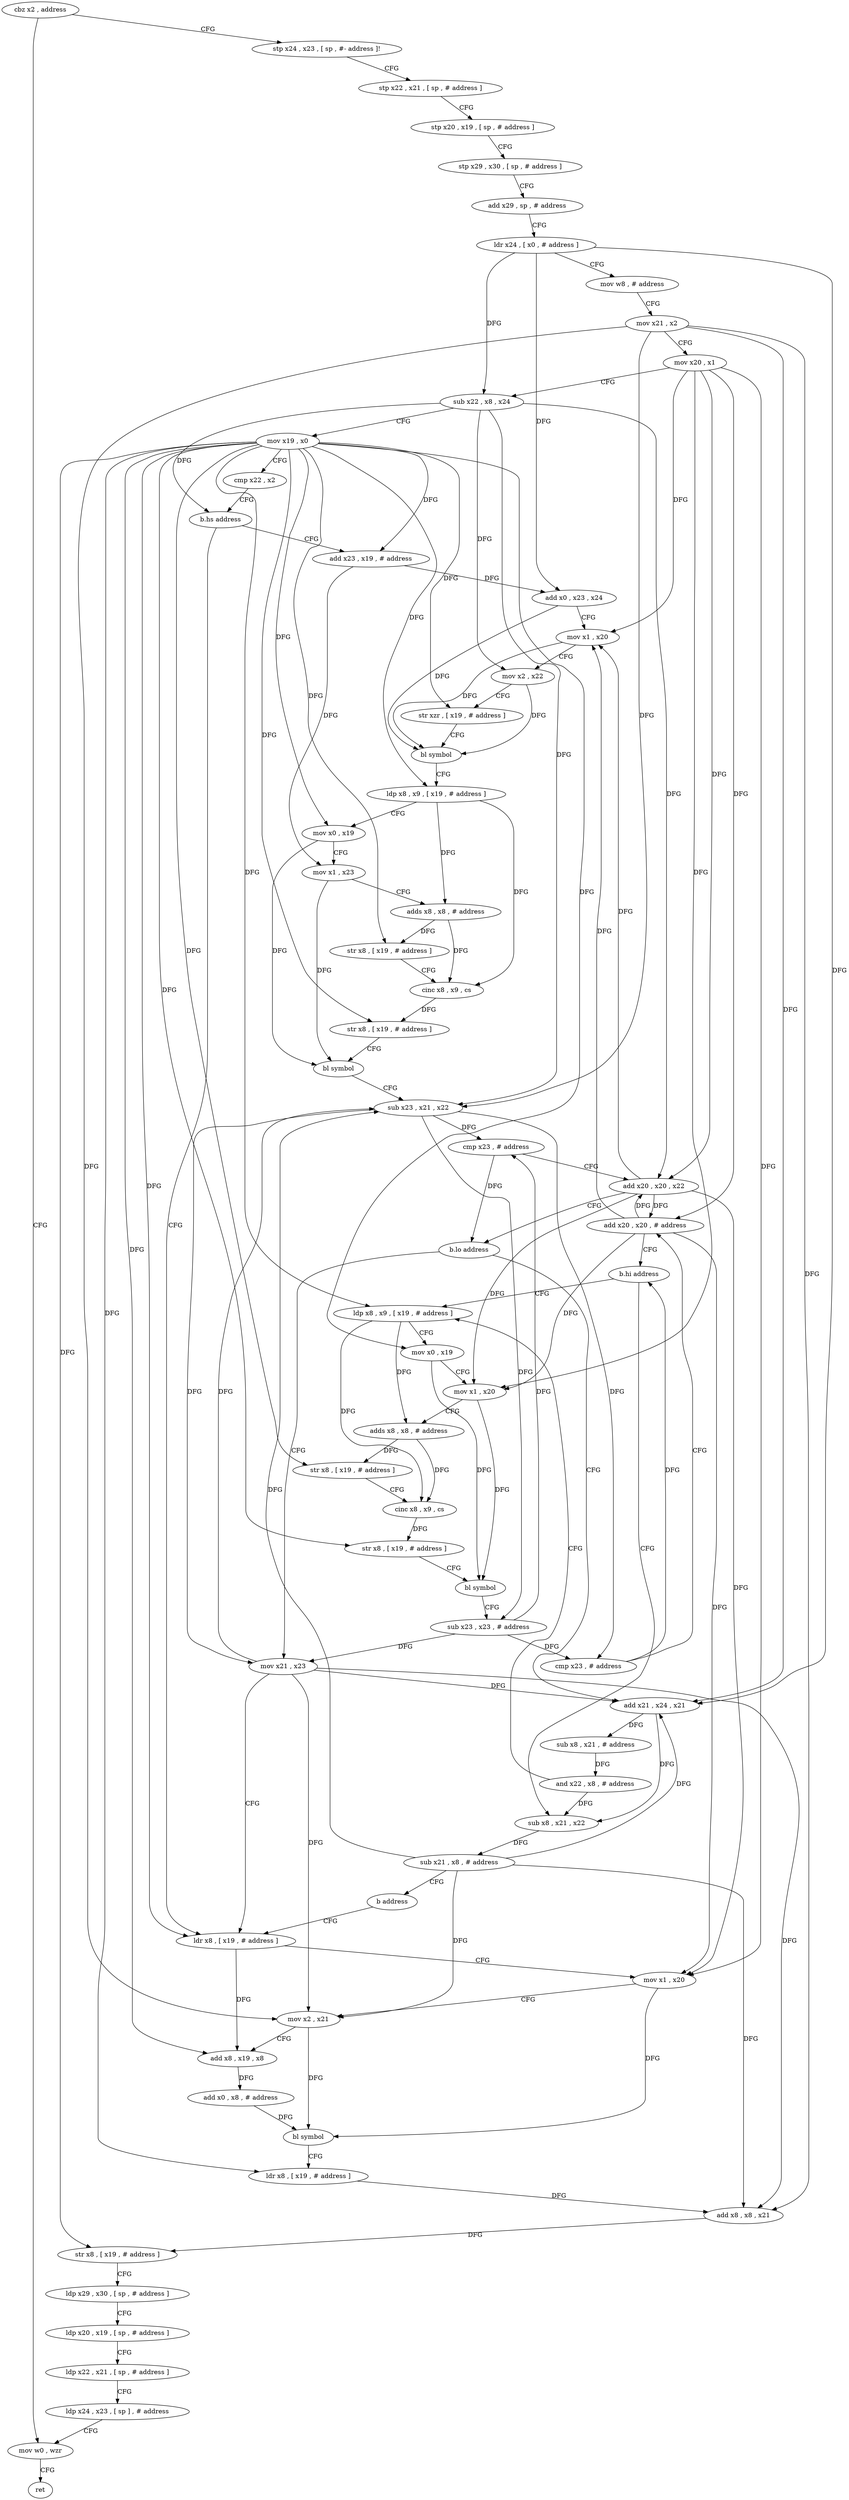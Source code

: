 digraph "func" {
"4208628" [label = "cbz x2 , address" ]
"4208884" [label = "mov w0 , wzr" ]
"4208632" [label = "stp x24 , x23 , [ sp , #- address ]!" ]
"4208888" [label = "ret" ]
"4208636" [label = "stp x22 , x21 , [ sp , # address ]" ]
"4208640" [label = "stp x20 , x19 , [ sp , # address ]" ]
"4208644" [label = "stp x29 , x30 , [ sp , # address ]" ]
"4208648" [label = "add x29 , sp , # address" ]
"4208652" [label = "ldr x24 , [ x0 , # address ]" ]
"4208656" [label = "mov w8 , # address" ]
"4208660" [label = "mov x21 , x2" ]
"4208664" [label = "mov x20 , x1" ]
"4208668" [label = "sub x22 , x8 , x24" ]
"4208672" [label = "mov x19 , x0" ]
"4208676" [label = "cmp x22 , x2" ]
"4208680" [label = "b.hs address" ]
"4208832" [label = "ldr x8 , [ x19 , # address ]" ]
"4208684" [label = "add x23 , x19 , # address" ]
"4208836" [label = "mov x1 , x20" ]
"4208840" [label = "mov x2 , x21" ]
"4208844" [label = "add x8 , x19 , x8" ]
"4208848" [label = "add x0 , x8 , # address" ]
"4208852" [label = "bl symbol" ]
"4208856" [label = "ldr x8 , [ x19 , # address ]" ]
"4208860" [label = "add x8 , x8 , x21" ]
"4208864" [label = "str x8 , [ x19 , # address ]" ]
"4208868" [label = "ldp x29 , x30 , [ sp , # address ]" ]
"4208872" [label = "ldp x20 , x19 , [ sp , # address ]" ]
"4208876" [label = "ldp x22 , x21 , [ sp , # address ]" ]
"4208880" [label = "ldp x24 , x23 , [ sp ] , # address" ]
"4208688" [label = "add x0 , x23 , x24" ]
"4208692" [label = "mov x1 , x20" ]
"4208696" [label = "mov x2 , x22" ]
"4208700" [label = "str xzr , [ x19 , # address ]" ]
"4208704" [label = "bl symbol" ]
"4208708" [label = "ldp x8 , x9 , [ x19 , # address ]" ]
"4208712" [label = "mov x0 , x19" ]
"4208716" [label = "mov x1 , x23" ]
"4208720" [label = "adds x8 , x8 , # address" ]
"4208724" [label = "str x8 , [ x19 , # address ]" ]
"4208728" [label = "cinc x8 , x9 , cs" ]
"4208732" [label = "str x8 , [ x19 , # address ]" ]
"4208736" [label = "bl symbol" ]
"4208740" [label = "sub x23 , x21 , x22" ]
"4208744" [label = "cmp x23 , # address" ]
"4208748" [label = "add x20 , x20 , x22" ]
"4208752" [label = "b.lo address" ]
"4208828" [label = "mov x21 , x23" ]
"4208756" [label = "add x21 , x24 , x21" ]
"4208760" [label = "sub x8 , x21 , # address" ]
"4208764" [label = "and x22 , x8 , # address" ]
"4208768" [label = "ldp x8 , x9 , [ x19 , # address ]" ]
"4208772" [label = "mov x0 , x19" ]
"4208776" [label = "mov x1 , x20" ]
"4208780" [label = "adds x8 , x8 , # address" ]
"4208784" [label = "str x8 , [ x19 , # address ]" ]
"4208788" [label = "cinc x8 , x9 , cs" ]
"4208792" [label = "str x8 , [ x19 , # address ]" ]
"4208796" [label = "bl symbol" ]
"4208800" [label = "sub x23 , x23 , # address" ]
"4208804" [label = "cmp x23 , # address" ]
"4208808" [label = "add x20 , x20 , # address" ]
"4208812" [label = "b.hi address" ]
"4208816" [label = "sub x8 , x21 , x22" ]
"4208820" [label = "sub x21 , x8 , # address" ]
"4208824" [label = "b address" ]
"4208628" -> "4208884" [ label = "CFG" ]
"4208628" -> "4208632" [ label = "CFG" ]
"4208884" -> "4208888" [ label = "CFG" ]
"4208632" -> "4208636" [ label = "CFG" ]
"4208636" -> "4208640" [ label = "CFG" ]
"4208640" -> "4208644" [ label = "CFG" ]
"4208644" -> "4208648" [ label = "CFG" ]
"4208648" -> "4208652" [ label = "CFG" ]
"4208652" -> "4208656" [ label = "CFG" ]
"4208652" -> "4208668" [ label = "DFG" ]
"4208652" -> "4208688" [ label = "DFG" ]
"4208652" -> "4208756" [ label = "DFG" ]
"4208656" -> "4208660" [ label = "CFG" ]
"4208660" -> "4208664" [ label = "CFG" ]
"4208660" -> "4208840" [ label = "DFG" ]
"4208660" -> "4208860" [ label = "DFG" ]
"4208660" -> "4208740" [ label = "DFG" ]
"4208660" -> "4208756" [ label = "DFG" ]
"4208664" -> "4208668" [ label = "CFG" ]
"4208664" -> "4208836" [ label = "DFG" ]
"4208664" -> "4208692" [ label = "DFG" ]
"4208664" -> "4208748" [ label = "DFG" ]
"4208664" -> "4208776" [ label = "DFG" ]
"4208664" -> "4208808" [ label = "DFG" ]
"4208668" -> "4208672" [ label = "CFG" ]
"4208668" -> "4208680" [ label = "DFG" ]
"4208668" -> "4208696" [ label = "DFG" ]
"4208668" -> "4208740" [ label = "DFG" ]
"4208668" -> "4208748" [ label = "DFG" ]
"4208672" -> "4208676" [ label = "CFG" ]
"4208672" -> "4208832" [ label = "DFG" ]
"4208672" -> "4208844" [ label = "DFG" ]
"4208672" -> "4208856" [ label = "DFG" ]
"4208672" -> "4208864" [ label = "DFG" ]
"4208672" -> "4208684" [ label = "DFG" ]
"4208672" -> "4208700" [ label = "DFG" ]
"4208672" -> "4208708" [ label = "DFG" ]
"4208672" -> "4208712" [ label = "DFG" ]
"4208672" -> "4208724" [ label = "DFG" ]
"4208672" -> "4208732" [ label = "DFG" ]
"4208672" -> "4208768" [ label = "DFG" ]
"4208672" -> "4208772" [ label = "DFG" ]
"4208672" -> "4208784" [ label = "DFG" ]
"4208672" -> "4208792" [ label = "DFG" ]
"4208676" -> "4208680" [ label = "CFG" ]
"4208680" -> "4208832" [ label = "CFG" ]
"4208680" -> "4208684" [ label = "CFG" ]
"4208832" -> "4208836" [ label = "CFG" ]
"4208832" -> "4208844" [ label = "DFG" ]
"4208684" -> "4208688" [ label = "DFG" ]
"4208684" -> "4208716" [ label = "DFG" ]
"4208836" -> "4208840" [ label = "CFG" ]
"4208836" -> "4208852" [ label = "DFG" ]
"4208840" -> "4208844" [ label = "CFG" ]
"4208840" -> "4208852" [ label = "DFG" ]
"4208844" -> "4208848" [ label = "DFG" ]
"4208848" -> "4208852" [ label = "DFG" ]
"4208852" -> "4208856" [ label = "CFG" ]
"4208856" -> "4208860" [ label = "DFG" ]
"4208860" -> "4208864" [ label = "DFG" ]
"4208864" -> "4208868" [ label = "CFG" ]
"4208868" -> "4208872" [ label = "CFG" ]
"4208872" -> "4208876" [ label = "CFG" ]
"4208876" -> "4208880" [ label = "CFG" ]
"4208880" -> "4208884" [ label = "CFG" ]
"4208688" -> "4208692" [ label = "CFG" ]
"4208688" -> "4208704" [ label = "DFG" ]
"4208692" -> "4208696" [ label = "CFG" ]
"4208692" -> "4208704" [ label = "DFG" ]
"4208696" -> "4208700" [ label = "CFG" ]
"4208696" -> "4208704" [ label = "DFG" ]
"4208700" -> "4208704" [ label = "CFG" ]
"4208704" -> "4208708" [ label = "CFG" ]
"4208708" -> "4208712" [ label = "CFG" ]
"4208708" -> "4208720" [ label = "DFG" ]
"4208708" -> "4208728" [ label = "DFG" ]
"4208712" -> "4208716" [ label = "CFG" ]
"4208712" -> "4208736" [ label = "DFG" ]
"4208716" -> "4208720" [ label = "CFG" ]
"4208716" -> "4208736" [ label = "DFG" ]
"4208720" -> "4208724" [ label = "DFG" ]
"4208720" -> "4208728" [ label = "DFG" ]
"4208724" -> "4208728" [ label = "CFG" ]
"4208728" -> "4208732" [ label = "DFG" ]
"4208732" -> "4208736" [ label = "CFG" ]
"4208736" -> "4208740" [ label = "CFG" ]
"4208740" -> "4208744" [ label = "DFG" ]
"4208740" -> "4208828" [ label = "DFG" ]
"4208740" -> "4208800" [ label = "DFG" ]
"4208740" -> "4208804" [ label = "DFG" ]
"4208744" -> "4208748" [ label = "CFG" ]
"4208744" -> "4208752" [ label = "DFG" ]
"4208748" -> "4208752" [ label = "CFG" ]
"4208748" -> "4208836" [ label = "DFG" ]
"4208748" -> "4208692" [ label = "DFG" ]
"4208748" -> "4208776" [ label = "DFG" ]
"4208748" -> "4208808" [ label = "DFG" ]
"4208752" -> "4208828" [ label = "CFG" ]
"4208752" -> "4208756" [ label = "CFG" ]
"4208828" -> "4208832" [ label = "CFG" ]
"4208828" -> "4208840" [ label = "DFG" ]
"4208828" -> "4208860" [ label = "DFG" ]
"4208828" -> "4208740" [ label = "DFG" ]
"4208828" -> "4208756" [ label = "DFG" ]
"4208756" -> "4208760" [ label = "DFG" ]
"4208756" -> "4208816" [ label = "DFG" ]
"4208760" -> "4208764" [ label = "DFG" ]
"4208764" -> "4208768" [ label = "CFG" ]
"4208764" -> "4208816" [ label = "DFG" ]
"4208768" -> "4208772" [ label = "CFG" ]
"4208768" -> "4208780" [ label = "DFG" ]
"4208768" -> "4208788" [ label = "DFG" ]
"4208772" -> "4208776" [ label = "CFG" ]
"4208772" -> "4208796" [ label = "DFG" ]
"4208776" -> "4208780" [ label = "CFG" ]
"4208776" -> "4208796" [ label = "DFG" ]
"4208780" -> "4208784" [ label = "DFG" ]
"4208780" -> "4208788" [ label = "DFG" ]
"4208784" -> "4208788" [ label = "CFG" ]
"4208788" -> "4208792" [ label = "DFG" ]
"4208792" -> "4208796" [ label = "CFG" ]
"4208796" -> "4208800" [ label = "CFG" ]
"4208800" -> "4208804" [ label = "DFG" ]
"4208800" -> "4208744" [ label = "DFG" ]
"4208800" -> "4208828" [ label = "DFG" ]
"4208804" -> "4208808" [ label = "CFG" ]
"4208804" -> "4208812" [ label = "DFG" ]
"4208808" -> "4208812" [ label = "CFG" ]
"4208808" -> "4208836" [ label = "DFG" ]
"4208808" -> "4208692" [ label = "DFG" ]
"4208808" -> "4208776" [ label = "DFG" ]
"4208808" -> "4208748" [ label = "DFG" ]
"4208812" -> "4208768" [ label = "CFG" ]
"4208812" -> "4208816" [ label = "CFG" ]
"4208816" -> "4208820" [ label = "DFG" ]
"4208820" -> "4208824" [ label = "CFG" ]
"4208820" -> "4208840" [ label = "DFG" ]
"4208820" -> "4208860" [ label = "DFG" ]
"4208820" -> "4208756" [ label = "DFG" ]
"4208820" -> "4208740" [ label = "DFG" ]
"4208824" -> "4208832" [ label = "CFG" ]
}
